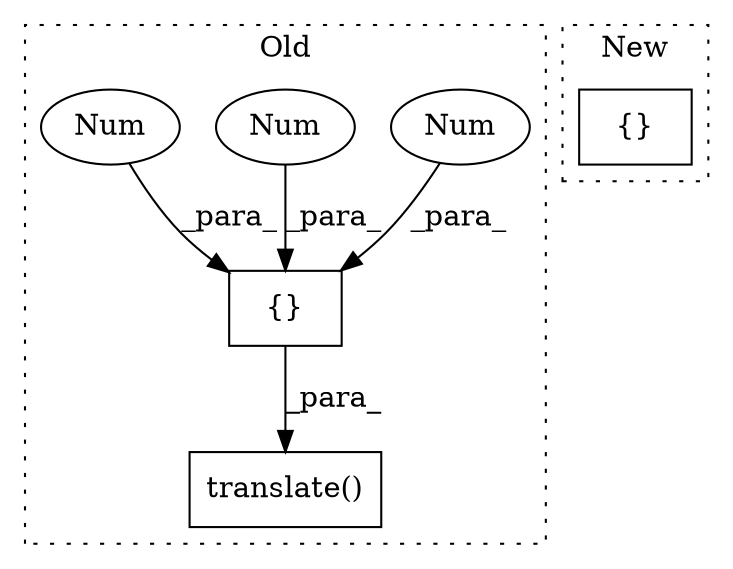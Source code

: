 digraph G {
subgraph cluster0 {
1 [label="translate()" a="75" s="2062,2099" l="22,1" shape="box"];
3 [label="{}" a="59" s="2084,2098" l="1,0" shape="box"];
4 [label="Num" a="76" s="2085" l="4" shape="ellipse"];
5 [label="Num" a="76" s="2094" l="4" shape="ellipse"];
6 [label="Num" a="76" s="2091" l="1" shape="ellipse"];
label = "Old";
style="dotted";
}
subgraph cluster1 {
2 [label="{}" a="59" s="2131,2148" l="1,0" shape="box"];
label = "New";
style="dotted";
}
3 -> 1 [label="_para_"];
4 -> 3 [label="_para_"];
5 -> 3 [label="_para_"];
6 -> 3 [label="_para_"];
}